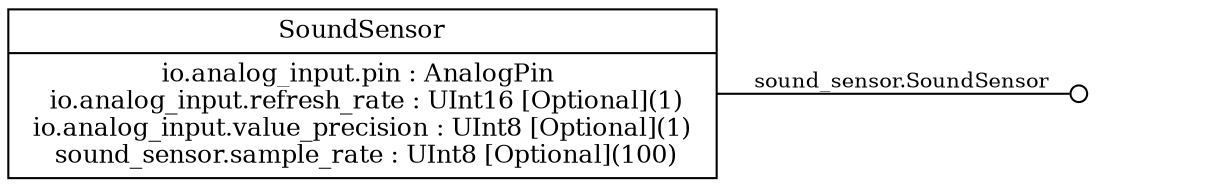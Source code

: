 //To create PNG: dot -Tpng led.dot > led.png

digraph g {

	graph [ rankdir = "LR"];
	
	node [ fontsize = "12" shape = "point"];
	edge [];
	
	// Definition of the group
	"Component" [
	label = "<f0> SoundSensor | <f1> io.analog_input.pin : AnalogPin \n io.analog_input.refresh_rate : UInt16 [Optional](1)\n io.analog_input.value_precision : UInt8 [Optional](1) \n sound_sensor.sample_rate : UInt8 [Optional](100)"
	shape = "record"
	];

	// Definition of one port
	"PP1" [label = "" shape = "plaintext"];
	"Component" -> "PP1" [label = "sound_sensor.SoundSensor" fontsize = "10" arrowhead = "odot"];

}
